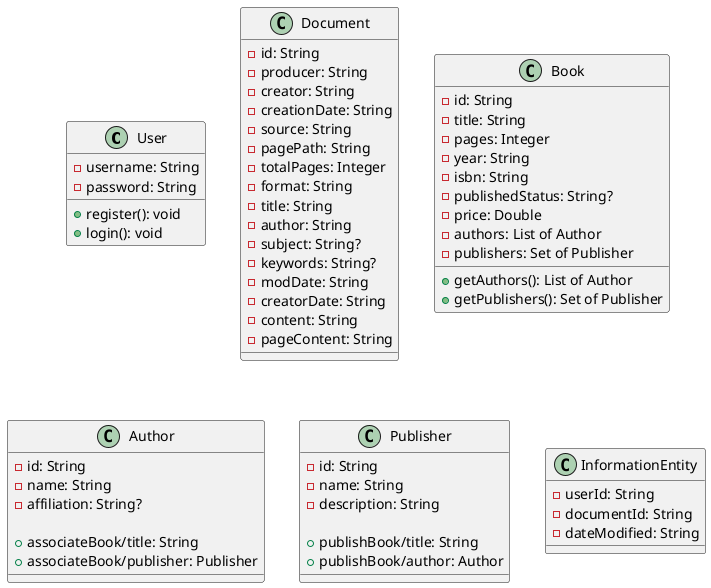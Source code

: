 @startuml
class User {
    - username: String
    - password: String
    + register(): void
    + login(): void
}

class Document {
    - id: String
    - producer: String
    - creator: String
    - creationDate: String
    - source: String
    - pagePath: String
    - totalPages: Integer
    - format: String
    - title: String
    - author: String
    - subject: String?
    - keywords: String?
    - modDate: String
    - creatorDate: String
    - content: String
    - pageContent: String
}

class Book {
    - id: String
    - title: String
    - pages: Integer
    - year: String
    - isbn: String
    - publishedStatus: String?
    - price: Double
    - authors: List of Author
    - publishers: Set of Publisher

    + getAuthors(): List of Author
    + getPublishers(): Set of Publisher
}

class Author {
    - id: String
    - name: String
    - affiliation: String?

    +associateBook/title: String
    +associateBook/publisher: Publisher
}

class Publisher {
    - id: String
    - name: String
    - description: String

    +publishBook/title: String
    +publishBook/author: Author
}

class InformationEntity {
    - userId: String
    - documentId: String
    - dateModified: String
}
@enduml
